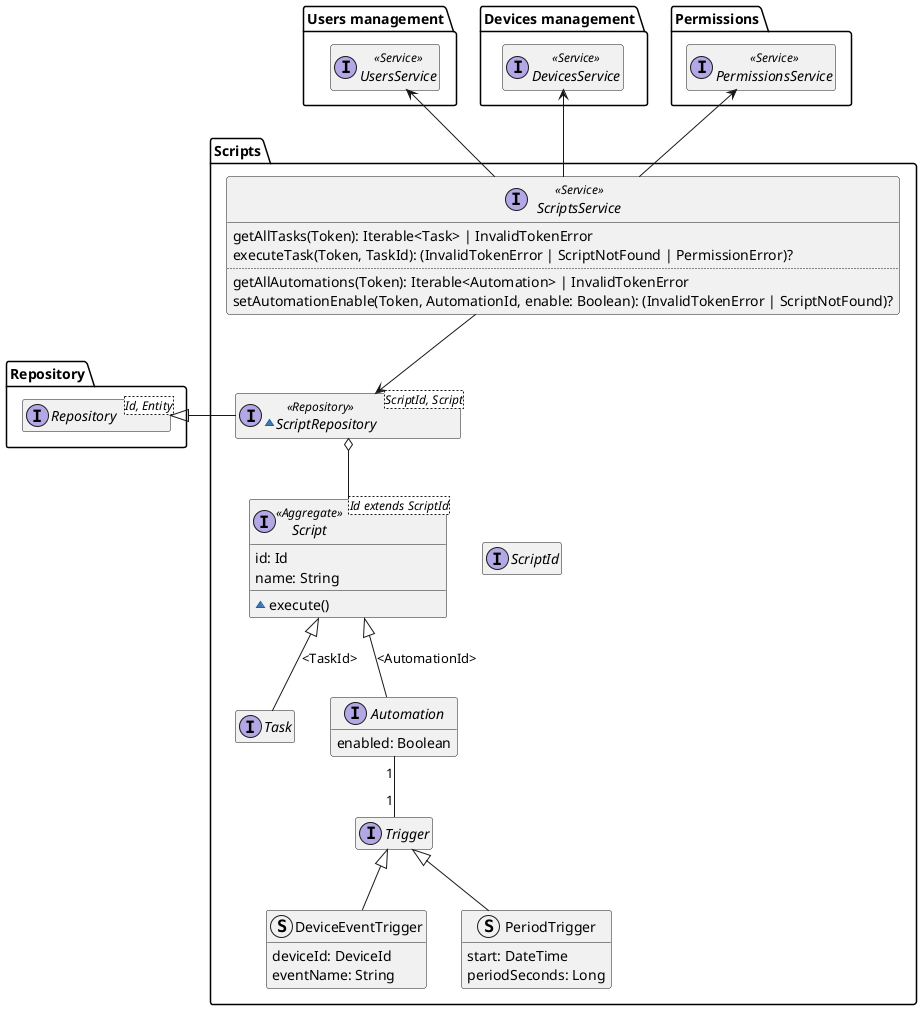 @startuml scripts-domain-model

hide empty members
package Repository{
    interface Repository<Id, Entity>
}

package "Users management" as UsersManagement {
    interface UsersService <<Service>>
}

package "Devices management" as DevicesManagement {
    interface DevicesService <<Service>>
}

package Permissions {
    interface PermissionsService <<Service>>
}

package "Scripts" {

    interface ScriptId

    interface Script<Id extends ScriptId> <<Aggregate>> {
        id: Id
        name: String
        ~execute()
    }

    interface Task
    interface Automation {
        enabled: Boolean
    }

    interface Trigger

    struct DeviceEventTrigger extends Trigger {
        deviceId: DeviceId
        eventName: String
    }

    struct PeriodTrigger extends Trigger {
        start: DateTime
        periodSeconds: Long
    }

    ~interface ScriptRepository<ScriptId, Script> <<Repository>> {
    }
    ScriptRepository -l-|> Repository.Repository
    ScriptRepository o-- Script

    interface ScriptsService <<Service>> {
        getAllTasks(Token): Iterable<Task> | InvalidTokenError
        executeTask(Token, TaskId): (InvalidTokenError | ScriptNotFound | PermissionError)?
        ..
        getAllAutomations(Token): Iterable<Automation> | InvalidTokenError
        setAutomationEnable(Token, AutomationId, enable: Boolean): (InvalidTokenError | ScriptNotFound)?
    }

    Script -[hidden] ScriptId
    Script <|-- Task : "<TaskId>"
    Script <|-- Automation : "<AutomationId>"
    Automation "1" -- "1" Trigger
    ScriptsService --> ScriptRepository
    ScriptsService -u-> Permissions.PermissionsService
    ScriptsService -u-> DevicesManagement.DevicesService
    ScriptsService -u-> UsersManagement.UsersService
}

@enduml
